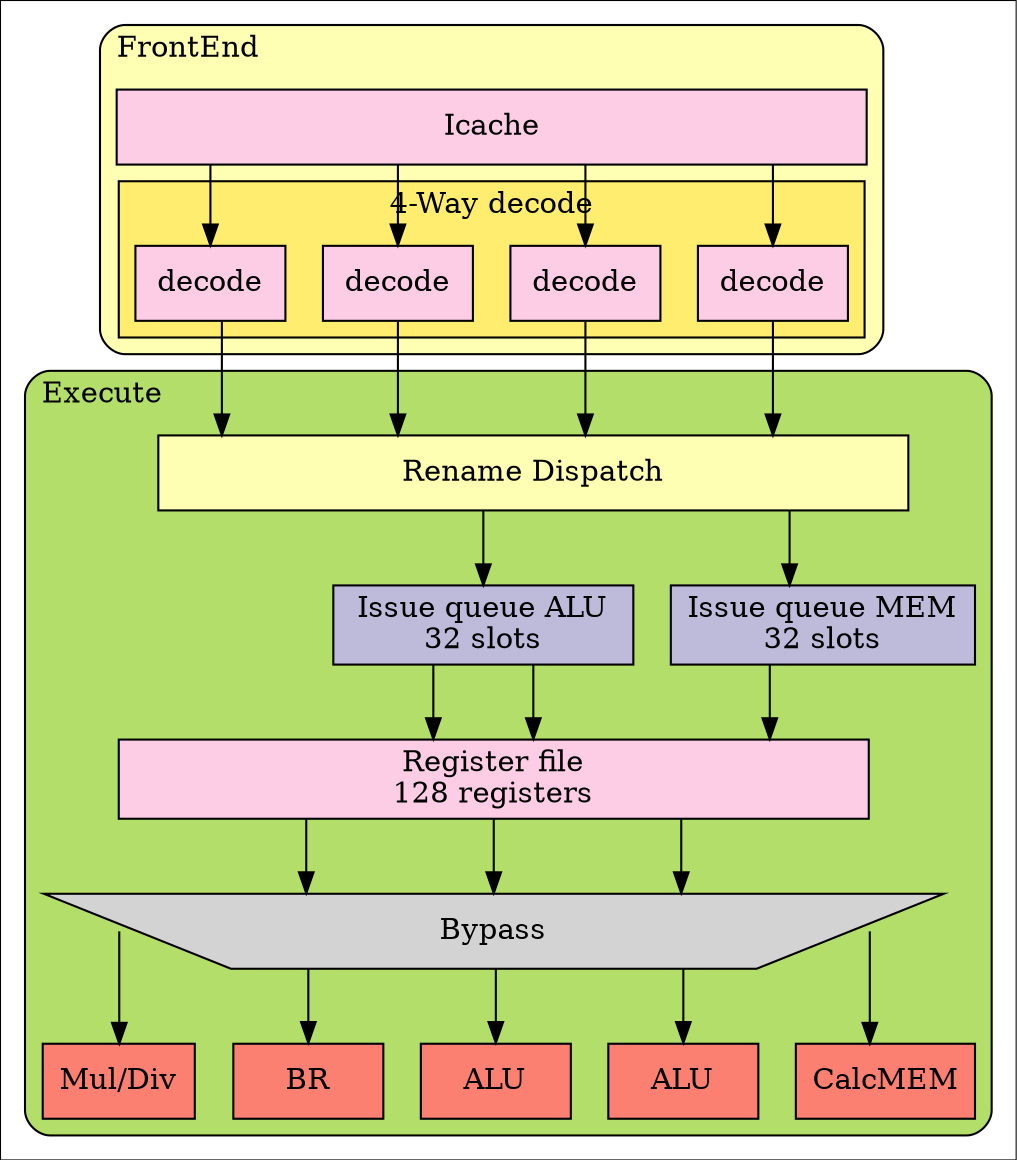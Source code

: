 digraph Core {
graph [dpi = 300 colorscheme = "set312"]
node [shape = rect style = filled colorscheme = "set312"]
rankdir = "TB"
splines = ortho
//colorscheme = "pastel19"


subgraph cluster_frontend {
	graph [style = rounded labeljust = "l" label = "FrontEnd"]
	bgcolor = 2;

	Icache [fillcolor = 8 width = 5]

	subgraph cluster_decode {
		
		graph [style = "" labeljust = "c" label = "4-Way decode"]
		node [label = "decode" fillcolor = 8 width = 1]
		bgcolor = 12
	
		decode1
		decode2
		decode3
		decode4
	}
        
	Icache -> { decode1 decode2 decode3 decode4}
}

subgraph cluster_execute {
	graph [style = rounded labeljust = "l"]
	label = "Execute"
	bgcolor = 7;

	//ROB
	//busytb [label = "Busy Table"]

	subgraph issue {
		node [fillcolor = 3 width = 2]
		issue_alu [label = "Issue queue ALU\n32 slots"]
		issue_mem [label = "Issue queue MEM\n32 slots"]
	}
        
	rename [label = "Rename Dispatch" fillcolor = 2 width = 5]
	regfile [label = "Register file\n128 registers" fillcolor = 8 width = 5]

	Bypass [shape = "invtrapezium" width = 6]

	subgraph 0 {
		node [fillcolor = 4 width = 1]

		mul  [label = "Mul/Div"]
		br   [label = "BR"]
		alu1 [label = "ALU"]
		alu2 [label = "ALU"]
		mem  [label = "CalcMEM"]
	}

	/*
	subgraph cluster_mem {
		graph [style = rounded labeljust = "l" label = "Memory"]
		bgcolor = 3;
		node [fillcolor = 12 width = 1]
		MEMBuffer
	}
	*/
	
	//{rank = same; ROB; rename }
	//{rank = same; busytb; issue_alu; issue_mem }
	//{rank = same; issue_alu; issue_mem }
	//{rank = same; mem; alu1; alu2; br; mul }
        
	rename -> { issue_mem issue_alu }
	issue_alu -> regfile
	issue_alu -> regfile
	issue_mem -> regfile
	regfile -> Bypass
	regfile -> Bypass
	regfile -> Bypass
	Bypass -> { mem alu1 alu2 br mul }
}

{ decode1 decode2 decode3 decode4 } -> rename
}

